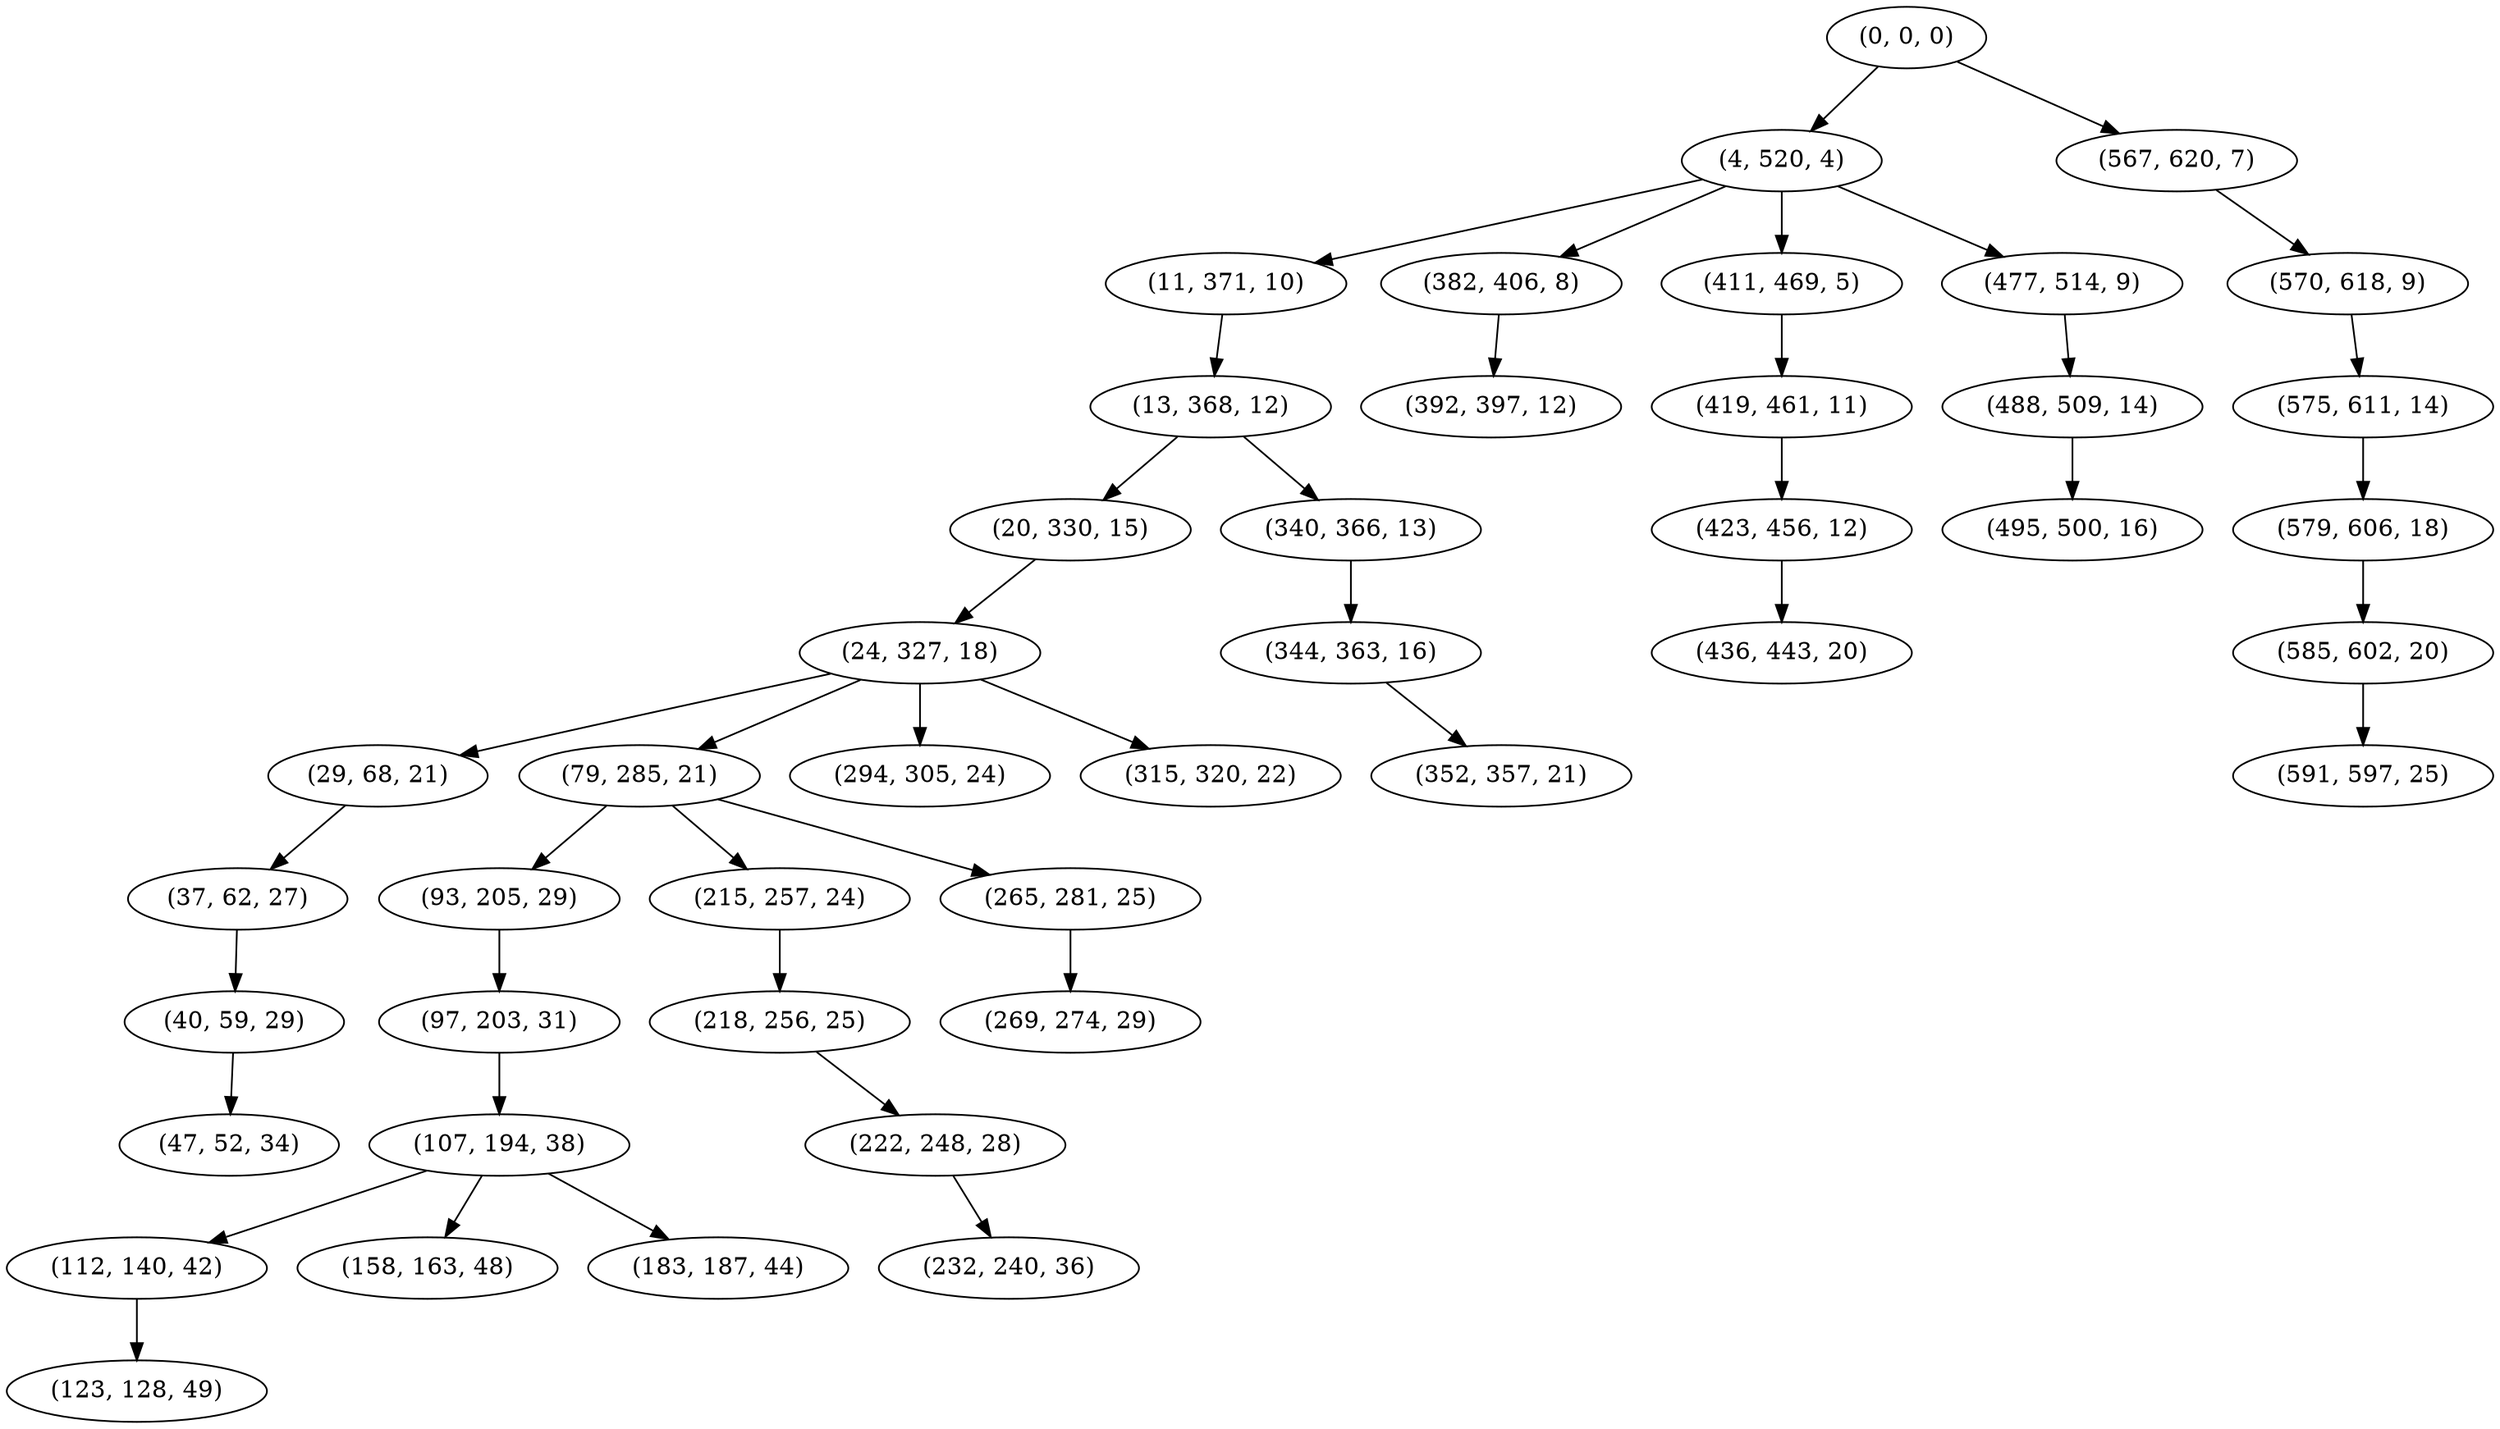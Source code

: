 digraph tree {
    "(0, 0, 0)";
    "(4, 520, 4)";
    "(11, 371, 10)";
    "(13, 368, 12)";
    "(20, 330, 15)";
    "(24, 327, 18)";
    "(29, 68, 21)";
    "(37, 62, 27)";
    "(40, 59, 29)";
    "(47, 52, 34)";
    "(79, 285, 21)";
    "(93, 205, 29)";
    "(97, 203, 31)";
    "(107, 194, 38)";
    "(112, 140, 42)";
    "(123, 128, 49)";
    "(158, 163, 48)";
    "(183, 187, 44)";
    "(215, 257, 24)";
    "(218, 256, 25)";
    "(222, 248, 28)";
    "(232, 240, 36)";
    "(265, 281, 25)";
    "(269, 274, 29)";
    "(294, 305, 24)";
    "(315, 320, 22)";
    "(340, 366, 13)";
    "(344, 363, 16)";
    "(352, 357, 21)";
    "(382, 406, 8)";
    "(392, 397, 12)";
    "(411, 469, 5)";
    "(419, 461, 11)";
    "(423, 456, 12)";
    "(436, 443, 20)";
    "(477, 514, 9)";
    "(488, 509, 14)";
    "(495, 500, 16)";
    "(567, 620, 7)";
    "(570, 618, 9)";
    "(575, 611, 14)";
    "(579, 606, 18)";
    "(585, 602, 20)";
    "(591, 597, 25)";
    "(0, 0, 0)" -> "(4, 520, 4)";
    "(0, 0, 0)" -> "(567, 620, 7)";
    "(4, 520, 4)" -> "(11, 371, 10)";
    "(4, 520, 4)" -> "(382, 406, 8)";
    "(4, 520, 4)" -> "(411, 469, 5)";
    "(4, 520, 4)" -> "(477, 514, 9)";
    "(11, 371, 10)" -> "(13, 368, 12)";
    "(13, 368, 12)" -> "(20, 330, 15)";
    "(13, 368, 12)" -> "(340, 366, 13)";
    "(20, 330, 15)" -> "(24, 327, 18)";
    "(24, 327, 18)" -> "(29, 68, 21)";
    "(24, 327, 18)" -> "(79, 285, 21)";
    "(24, 327, 18)" -> "(294, 305, 24)";
    "(24, 327, 18)" -> "(315, 320, 22)";
    "(29, 68, 21)" -> "(37, 62, 27)";
    "(37, 62, 27)" -> "(40, 59, 29)";
    "(40, 59, 29)" -> "(47, 52, 34)";
    "(79, 285, 21)" -> "(93, 205, 29)";
    "(79, 285, 21)" -> "(215, 257, 24)";
    "(79, 285, 21)" -> "(265, 281, 25)";
    "(93, 205, 29)" -> "(97, 203, 31)";
    "(97, 203, 31)" -> "(107, 194, 38)";
    "(107, 194, 38)" -> "(112, 140, 42)";
    "(107, 194, 38)" -> "(158, 163, 48)";
    "(107, 194, 38)" -> "(183, 187, 44)";
    "(112, 140, 42)" -> "(123, 128, 49)";
    "(215, 257, 24)" -> "(218, 256, 25)";
    "(218, 256, 25)" -> "(222, 248, 28)";
    "(222, 248, 28)" -> "(232, 240, 36)";
    "(265, 281, 25)" -> "(269, 274, 29)";
    "(340, 366, 13)" -> "(344, 363, 16)";
    "(344, 363, 16)" -> "(352, 357, 21)";
    "(382, 406, 8)" -> "(392, 397, 12)";
    "(411, 469, 5)" -> "(419, 461, 11)";
    "(419, 461, 11)" -> "(423, 456, 12)";
    "(423, 456, 12)" -> "(436, 443, 20)";
    "(477, 514, 9)" -> "(488, 509, 14)";
    "(488, 509, 14)" -> "(495, 500, 16)";
    "(567, 620, 7)" -> "(570, 618, 9)";
    "(570, 618, 9)" -> "(575, 611, 14)";
    "(575, 611, 14)" -> "(579, 606, 18)";
    "(579, 606, 18)" -> "(585, 602, 20)";
    "(585, 602, 20)" -> "(591, 597, 25)";
}
